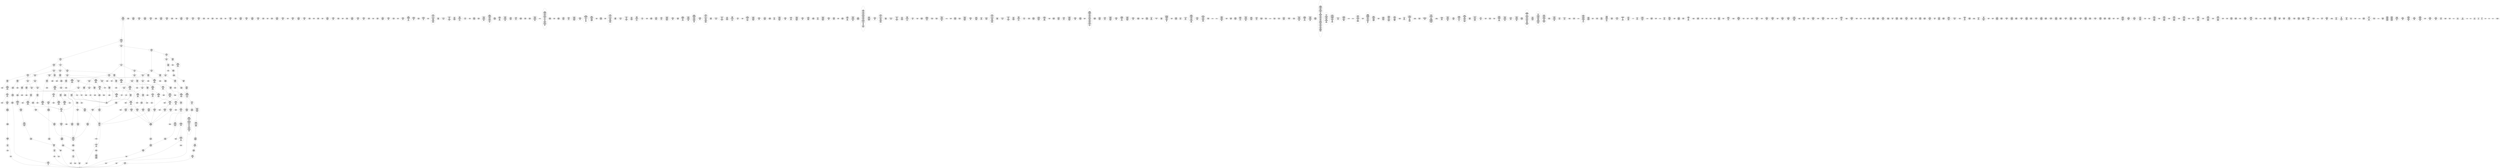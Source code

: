 /* Generated by GvGen v.1.0 (https://www.github.com/stricaud/gvgen) */

digraph G {
compound=true;
   node1 [label="[anywhere]"];
   node2 [label="# 0x0
PUSHX Data
PUSHX Data
MSTORE
PUSHX LogicData
CALLDATASIZE
LT
PUSHX Data
JUMPI
"];
   node3 [label="# 0xd
PUSHX Data
CALLDATALOAD
PUSHX BitData
SHR
PUSHX LogicData
GT
PUSHX Data
JUMPI
"];
   node4 [label="# 0x1e
PUSHX LogicData
GT
PUSHX Data
JUMPI
"];
   node5 [label="# 0x29
PUSHX LogicData
GT
PUSHX Data
JUMPI
"];
   node6 [label="# 0x34
PUSHX LogicData
EQ
PUSHX Data
JUMPI
"];
   node7 [label="# 0x3f
PUSHX LogicData
EQ
PUSHX Data
JUMPI
"];
   node8 [label="# 0x4a
PUSHX LogicData
EQ
PUSHX Data
JUMPI
"];
   node9 [label="# 0x55
PUSHX LogicData
EQ
PUSHX Data
JUMPI
"];
   node10 [label="# 0x60
PUSHX Data
JUMP
"];
   node11 [label="# 0x64
JUMPDEST
PUSHX LogicData
EQ
PUSHX Data
JUMPI
"];
   node12 [label="# 0x70
PUSHX LogicData
EQ
PUSHX Data
JUMPI
"];
   node13 [label="# 0x7b
PUSHX LogicData
EQ
PUSHX Data
JUMPI
"];
   node14 [label="# 0x86
PUSHX Data
JUMP
"];
   node15 [label="# 0x8a
JUMPDEST
PUSHX LogicData
GT
PUSHX Data
JUMPI
"];
   node16 [label="# 0x96
PUSHX LogicData
EQ
PUSHX Data
JUMPI
"];
   node17 [label="# 0xa1
PUSHX LogicData
EQ
PUSHX Data
JUMPI
"];
   node18 [label="# 0xac
PUSHX LogicData
EQ
PUSHX Data
JUMPI
"];
   node19 [label="# 0xb7
PUSHX LogicData
EQ
PUSHX Data
JUMPI
"];
   node20 [label="# 0xc2
PUSHX Data
JUMP
"];
   node21 [label="# 0xc6
JUMPDEST
PUSHX LogicData
EQ
PUSHX Data
JUMPI
"];
   node22 [label="# 0xd2
PUSHX LogicData
EQ
PUSHX Data
JUMPI
"];
   node23 [label="# 0xdd
PUSHX LogicData
EQ
PUSHX Data
JUMPI
"];
   node24 [label="# 0xe8
PUSHX Data
JUMP
"];
   node25 [label="# 0xec
JUMPDEST
PUSHX LogicData
GT
PUSHX Data
JUMPI
"];
   node26 [label="# 0xf8
PUSHX LogicData
GT
PUSHX Data
JUMPI
"];
   node27 [label="# 0x103
PUSHX LogicData
EQ
PUSHX Data
JUMPI
"];
   node28 [label="# 0x10e
PUSHX LogicData
EQ
PUSHX Data
JUMPI
"];
   node29 [label="# 0x119
PUSHX LogicData
EQ
PUSHX Data
JUMPI
"];
   node30 [label="# 0x124
PUSHX LogicData
EQ
PUSHX Data
JUMPI
"];
   node31 [label="# 0x12f
PUSHX Data
JUMP
"];
   node32 [label="# 0x133
JUMPDEST
PUSHX LogicData
EQ
PUSHX Data
JUMPI
"];
   node33 [label="# 0x13f
PUSHX LogicData
EQ
PUSHX Data
JUMPI
"];
   node34 [label="# 0x14a
PUSHX LogicData
EQ
PUSHX Data
JUMPI
"];
   node35 [label="# 0x155
PUSHX Data
JUMP
"];
   node36 [label="# 0x159
JUMPDEST
PUSHX LogicData
GT
PUSHX Data
JUMPI
"];
   node37 [label="# 0x165
PUSHX LogicData
EQ
PUSHX Data
JUMPI
"];
   node38 [label="# 0x170
PUSHX LogicData
EQ
PUSHX Data
JUMPI
"];
   node39 [label="# 0x17b
PUSHX LogicData
EQ
PUSHX Data
JUMPI
"];
   node40 [label="# 0x186
PUSHX LogicData
EQ
PUSHX Data
JUMPI
"];
   node41 [label="# 0x191
PUSHX Data
JUMP
"];
   node42 [label="# 0x195
JUMPDEST
PUSHX LogicData
EQ
PUSHX Data
JUMPI
"];
   node43 [label="# 0x1a1
PUSHX LogicData
EQ
PUSHX Data
JUMPI
"];
   node44 [label="# 0x1ac
PUSHX LogicData
EQ
PUSHX Data
JUMPI
"];
   node45 [label="# 0x1b7
JUMPDEST
PUSHX Data
REVERT
"];
   node46 [label="# 0x1bc
JUMPDEST
CALLVALUE
ISZERO
PUSHX Data
JUMPI
"];
   node47 [label="# 0x1c4
PUSHX Data
REVERT
"];
   node48 [label="# 0x1c8
JUMPDEST
PUSHX Data
PUSHX ArithData
CALLDATASIZE
SUB
ADD
PUSHX Data
PUSHX Data
JUMP
"];
   node49 [label="# 0x1de
JUMPDEST
PUSHX Data
JUMP
"];
   node50 [label="# 0x1e3
JUMPDEST
PUSHX MemData
MLOAD
PUSHX Data
PUSHX Data
JUMP
"];
   node51 [label="# 0x1f0
JUMPDEST
PUSHX MemData
MLOAD
SUB
RETURN
"];
   node52 [label="# 0x1f9
JUMPDEST
CALLVALUE
ISZERO
PUSHX Data
JUMPI
"];
   node53 [label="# 0x201
PUSHX Data
REVERT
"];
   node54 [label="# 0x205
JUMPDEST
PUSHX Data
PUSHX Data
JUMP
"];
   node55 [label="# 0x20e
JUMPDEST
PUSHX MemData
MLOAD
PUSHX Data
PUSHX Data
JUMP
"];
   node56 [label="# 0x21b
JUMPDEST
PUSHX MemData
MLOAD
SUB
RETURN
"];
   node57 [label="# 0x224
JUMPDEST
CALLVALUE
ISZERO
PUSHX Data
JUMPI
"];
   node58 [label="# 0x22c
PUSHX Data
REVERT
"];
   node59 [label="# 0x230
JUMPDEST
PUSHX Data
PUSHX ArithData
CALLDATASIZE
SUB
ADD
PUSHX Data
PUSHX Data
JUMP
"];
   node60 [label="# 0x246
JUMPDEST
PUSHX Data
JUMP
"];
   node61 [label="# 0x24b
JUMPDEST
PUSHX MemData
MLOAD
PUSHX Data
PUSHX Data
JUMP
"];
   node62 [label="# 0x258
JUMPDEST
PUSHX MemData
MLOAD
SUB
RETURN
"];
   node63 [label="# 0x261
JUMPDEST
CALLVALUE
ISZERO
PUSHX Data
JUMPI
"];
   node64 [label="# 0x269
PUSHX Data
REVERT
"];
   node65 [label="# 0x26d
JUMPDEST
PUSHX Data
PUSHX ArithData
CALLDATASIZE
SUB
ADD
PUSHX Data
PUSHX Data
JUMP
"];
   node66 [label="# 0x283
JUMPDEST
PUSHX Data
JUMP
"];
   node67 [label="# 0x288
JUMPDEST
STOP
"];
   node68 [label="# 0x28a
JUMPDEST
CALLVALUE
ISZERO
PUSHX Data
JUMPI
"];
   node69 [label="# 0x292
PUSHX Data
REVERT
"];
   node70 [label="# 0x296
JUMPDEST
PUSHX Data
PUSHX Data
JUMP
"];
   node71 [label="# 0x29f
JUMPDEST
PUSHX MemData
MLOAD
PUSHX Data
PUSHX Data
JUMP
"];
   node72 [label="# 0x2ac
JUMPDEST
PUSHX MemData
MLOAD
SUB
RETURN
"];
   node73 [label="# 0x2b5
JUMPDEST
CALLVALUE
ISZERO
PUSHX Data
JUMPI
"];
   node74 [label="# 0x2bd
PUSHX Data
REVERT
"];
   node75 [label="# 0x2c1
JUMPDEST
PUSHX Data
PUSHX Data
JUMP
"];
   node76 [label="# 0x2ca
JUMPDEST
PUSHX MemData
MLOAD
PUSHX Data
PUSHX Data
JUMP
"];
   node77 [label="# 0x2d7
JUMPDEST
PUSHX MemData
MLOAD
SUB
RETURN
"];
   node78 [label="# 0x2e0
JUMPDEST
CALLVALUE
ISZERO
PUSHX Data
JUMPI
"];
   node79 [label="# 0x2e8
PUSHX Data
REVERT
"];
   node80 [label="# 0x2ec
JUMPDEST
PUSHX Data
PUSHX Data
JUMP
"];
   node81 [label="# 0x2f5
JUMPDEST
PUSHX MemData
MLOAD
PUSHX Data
PUSHX Data
JUMP
"];
   node82 [label="# 0x302
JUMPDEST
PUSHX MemData
MLOAD
SUB
RETURN
"];
   node83 [label="# 0x30b
JUMPDEST
CALLVALUE
ISZERO
PUSHX Data
JUMPI
"];
   node84 [label="# 0x313
PUSHX Data
REVERT
"];
   node85 [label="# 0x317
JUMPDEST
PUSHX Data
PUSHX ArithData
CALLDATASIZE
SUB
ADD
PUSHX Data
PUSHX Data
JUMP
"];
   node86 [label="# 0x32d
JUMPDEST
PUSHX Data
JUMP
"];
   node87 [label="# 0x332
JUMPDEST
STOP
"];
   node88 [label="# 0x334
JUMPDEST
CALLVALUE
ISZERO
PUSHX Data
JUMPI
"];
   node89 [label="# 0x33c
PUSHX Data
REVERT
"];
   node90 [label="# 0x340
JUMPDEST
PUSHX Data
PUSHX ArithData
CALLDATASIZE
SUB
ADD
PUSHX Data
PUSHX Data
JUMP
"];
   node91 [label="# 0x356
JUMPDEST
PUSHX Data
JUMP
"];
   node92 [label="# 0x35b
JUMPDEST
STOP
"];
   node93 [label="# 0x35d
JUMPDEST
CALLVALUE
ISZERO
PUSHX Data
JUMPI
"];
   node94 [label="# 0x365
PUSHX Data
REVERT
"];
   node95 [label="# 0x369
JUMPDEST
PUSHX Data
PUSHX ArithData
CALLDATASIZE
SUB
ADD
PUSHX Data
PUSHX Data
JUMP
"];
   node96 [label="# 0x37f
JUMPDEST
PUSHX Data
JUMP
"];
   node97 [label="# 0x384
JUMPDEST
STOP
"];
   node98 [label="# 0x386
JUMPDEST
CALLVALUE
ISZERO
PUSHX Data
JUMPI
"];
   node99 [label="# 0x38e
PUSHX Data
REVERT
"];
   node100 [label="# 0x392
JUMPDEST
PUSHX Data
PUSHX Data
JUMP
"];
   node101 [label="# 0x39b
JUMPDEST
PUSHX MemData
MLOAD
PUSHX Data
PUSHX Data
JUMP
"];
   node102 [label="# 0x3a8
JUMPDEST
PUSHX MemData
MLOAD
SUB
RETURN
"];
   node103 [label="# 0x3b1
JUMPDEST
CALLVALUE
ISZERO
PUSHX Data
JUMPI
"];
   node104 [label="# 0x3b9
PUSHX Data
REVERT
"];
   node105 [label="# 0x3bd
JUMPDEST
PUSHX Data
PUSHX ArithData
CALLDATASIZE
SUB
ADD
PUSHX Data
PUSHX Data
JUMP
"];
   node106 [label="# 0x3d3
JUMPDEST
PUSHX Data
JUMP
"];
   node107 [label="# 0x3d8
JUMPDEST
PUSHX MemData
MLOAD
PUSHX Data
PUSHX Data
JUMP
"];
   node108 [label="# 0x3e5
JUMPDEST
PUSHX MemData
MLOAD
SUB
RETURN
"];
   node109 [label="# 0x3ee
JUMPDEST
CALLVALUE
ISZERO
PUSHX Data
JUMPI
"];
   node110 [label="# 0x3f6
PUSHX Data
REVERT
"];
   node111 [label="# 0x3fa
JUMPDEST
PUSHX Data
PUSHX Data
JUMP
"];
   node112 [label="# 0x403
JUMPDEST
PUSHX MemData
MLOAD
PUSHX Data
PUSHX Data
JUMP
"];
   node113 [label="# 0x410
JUMPDEST
PUSHX MemData
MLOAD
SUB
RETURN
"];
   node114 [label="# 0x419
JUMPDEST
CALLVALUE
ISZERO
PUSHX Data
JUMPI
"];
   node115 [label="# 0x421
PUSHX Data
REVERT
"];
   node116 [label="# 0x425
JUMPDEST
PUSHX Data
PUSHX ArithData
CALLDATASIZE
SUB
ADD
PUSHX Data
PUSHX Data
JUMP
"];
   node117 [label="# 0x43b
JUMPDEST
PUSHX Data
JUMP
"];
   node118 [label="# 0x440
JUMPDEST
STOP
"];
   node119 [label="# 0x442
JUMPDEST
CALLVALUE
ISZERO
PUSHX Data
JUMPI
"];
   node120 [label="# 0x44a
PUSHX Data
REVERT
"];
   node121 [label="# 0x44e
JUMPDEST
PUSHX Data
PUSHX ArithData
CALLDATASIZE
SUB
ADD
PUSHX Data
PUSHX Data
JUMP
"];
   node122 [label="# 0x464
JUMPDEST
PUSHX Data
JUMP
"];
   node123 [label="# 0x469
JUMPDEST
PUSHX MemData
MLOAD
PUSHX Data
PUSHX Data
JUMP
"];
   node124 [label="# 0x476
JUMPDEST
PUSHX MemData
MLOAD
SUB
RETURN
"];
   node125 [label="# 0x47f
JUMPDEST
CALLVALUE
ISZERO
PUSHX Data
JUMPI
"];
   node126 [label="# 0x487
PUSHX Data
REVERT
"];
   node127 [label="# 0x48b
JUMPDEST
PUSHX Data
PUSHX Data
JUMP
"];
   node128 [label="# 0x494
JUMPDEST
STOP
"];
   node129 [label="# 0x496
JUMPDEST
CALLVALUE
ISZERO
PUSHX Data
JUMPI
"];
   node130 [label="# 0x49e
PUSHX Data
REVERT
"];
   node131 [label="# 0x4a2
JUMPDEST
PUSHX Data
PUSHX Data
JUMP
"];
   node132 [label="# 0x4ab
JUMPDEST
PUSHX MemData
MLOAD
PUSHX Data
PUSHX Data
JUMP
"];
   node133 [label="# 0x4b8
JUMPDEST
PUSHX MemData
MLOAD
SUB
RETURN
"];
   node134 [label="# 0x4c1
JUMPDEST
CALLVALUE
ISZERO
PUSHX Data
JUMPI
"];
   node135 [label="# 0x4c9
PUSHX Data
REVERT
"];
   node136 [label="# 0x4cd
JUMPDEST
PUSHX Data
PUSHX Data
JUMP
"];
   node137 [label="# 0x4d6
JUMPDEST
PUSHX MemData
MLOAD
PUSHX Data
PUSHX Data
JUMP
"];
   node138 [label="# 0x4e3
JUMPDEST
PUSHX MemData
MLOAD
SUB
RETURN
"];
   node139 [label="# 0x4ec
JUMPDEST
PUSHX Data
PUSHX ArithData
CALLDATASIZE
SUB
ADD
PUSHX Data
PUSHX Data
JUMP
"];
   node140 [label="# 0x501
JUMPDEST
PUSHX Data
JUMP
"];
   node141 [label="# 0x506
JUMPDEST
STOP
"];
   node142 [label="# 0x508
JUMPDEST
CALLVALUE
ISZERO
PUSHX Data
JUMPI
"];
   node143 [label="# 0x510
PUSHX Data
REVERT
"];
   node144 [label="# 0x514
JUMPDEST
PUSHX Data
PUSHX ArithData
CALLDATASIZE
SUB
ADD
PUSHX Data
PUSHX Data
JUMP
"];
   node145 [label="# 0x52a
JUMPDEST
PUSHX Data
JUMP
"];
   node146 [label="# 0x52f
JUMPDEST
STOP
"];
   node147 [label="# 0x531
JUMPDEST
CALLVALUE
ISZERO
PUSHX Data
JUMPI
"];
   node148 [label="# 0x539
PUSHX Data
REVERT
"];
   node149 [label="# 0x53d
JUMPDEST
PUSHX Data
PUSHX Data
JUMP
"];
   node150 [label="# 0x546
JUMPDEST
PUSHX MemData
MLOAD
PUSHX Data
PUSHX Data
JUMP
"];
   node151 [label="# 0x553
JUMPDEST
PUSHX MemData
MLOAD
SUB
RETURN
"];
   node152 [label="# 0x55c
JUMPDEST
CALLVALUE
ISZERO
PUSHX Data
JUMPI
"];
   node153 [label="# 0x564
PUSHX Data
REVERT
"];
   node154 [label="# 0x568
JUMPDEST
PUSHX Data
PUSHX ArithData
CALLDATASIZE
SUB
ADD
PUSHX Data
PUSHX Data
JUMP
"];
   node155 [label="# 0x57e
JUMPDEST
PUSHX Data
JUMP
"];
   node156 [label="# 0x583
JUMPDEST
STOP
"];
   node157 [label="# 0x585
JUMPDEST
CALLVALUE
ISZERO
PUSHX Data
JUMPI
"];
   node158 [label="# 0x58d
PUSHX Data
REVERT
"];
   node159 [label="# 0x591
JUMPDEST
PUSHX Data
PUSHX ArithData
CALLDATASIZE
SUB
ADD
PUSHX Data
PUSHX Data
JUMP
"];
   node160 [label="# 0x5a7
JUMPDEST
PUSHX Data
JUMP
"];
   node161 [label="# 0x5ac
JUMPDEST
PUSHX MemData
MLOAD
PUSHX Data
PUSHX Data
JUMP
"];
   node162 [label="# 0x5b9
JUMPDEST
PUSHX MemData
MLOAD
SUB
RETURN
"];
   node163 [label="# 0x5c2
JUMPDEST
CALLVALUE
ISZERO
PUSHX Data
JUMPI
"];
   node164 [label="# 0x5ca
PUSHX Data
REVERT
"];
   node165 [label="# 0x5ce
JUMPDEST
PUSHX Data
PUSHX Data
JUMP
"];
   node166 [label="# 0x5d7
JUMPDEST
PUSHX MemData
MLOAD
PUSHX Data
PUSHX Data
JUMP
"];
   node167 [label="# 0x5e4
JUMPDEST
PUSHX MemData
MLOAD
SUB
RETURN
"];
   node168 [label="# 0x5ed
JUMPDEST
CALLVALUE
ISZERO
PUSHX Data
JUMPI
"];
   node169 [label="# 0x5f5
PUSHX Data
REVERT
"];
   node170 [label="# 0x5f9
JUMPDEST
PUSHX Data
PUSHX ArithData
CALLDATASIZE
SUB
ADD
PUSHX Data
PUSHX Data
JUMP
"];
   node171 [label="# 0x60f
JUMPDEST
PUSHX Data
JUMP
"];
   node172 [label="# 0x614
JUMPDEST
STOP
"];
   node173 [label="# 0x616
JUMPDEST
CALLVALUE
ISZERO
PUSHX Data
JUMPI
"];
   node174 [label="# 0x61e
PUSHX Data
REVERT
"];
   node175 [label="# 0x622
JUMPDEST
PUSHX Data
PUSHX ArithData
CALLDATASIZE
SUB
ADD
PUSHX Data
PUSHX Data
JUMP
"];
   node176 [label="# 0x638
JUMPDEST
PUSHX Data
JUMP
"];
   node177 [label="# 0x63d
JUMPDEST
PUSHX MemData
MLOAD
PUSHX Data
PUSHX Data
JUMP
"];
   node178 [label="# 0x64a
JUMPDEST
PUSHX MemData
MLOAD
SUB
RETURN
"];
   node179 [label="# 0x653
JUMPDEST
CALLVALUE
ISZERO
PUSHX Data
JUMPI
"];
   node180 [label="# 0x65b
PUSHX Data
REVERT
"];
   node181 [label="# 0x65f
JUMPDEST
PUSHX Data
PUSHX ArithData
CALLDATASIZE
SUB
ADD
PUSHX Data
PUSHX Data
JUMP
"];
   node182 [label="# 0x675
JUMPDEST
PUSHX Data
JUMP
"];
   node183 [label="# 0x67a
JUMPDEST
STOP
"];
   node184 [label="# 0x67c
JUMPDEST
CALLVALUE
ISZERO
PUSHX Data
JUMPI
"];
   node185 [label="# 0x684
PUSHX Data
REVERT
"];
   node186 [label="# 0x688
JUMPDEST
PUSHX Data
PUSHX Data
JUMP
"];
   node187 [label="# 0x691
JUMPDEST
PUSHX MemData
MLOAD
PUSHX Data
PUSHX Data
JUMP
"];
   node188 [label="# 0x69e
JUMPDEST
PUSHX MemData
MLOAD
SUB
RETURN
"];
   node189 [label="# 0x6a7
JUMPDEST
PUSHX Data
PUSHX BitData
PUSHX BitData
SHL
PUSHX BitData
NOT
AND
EQ
PUSHX Data
JUMPI
"];
   node190 [label="# 0x6d8
PUSHX BitData
PUSHX BitData
SHL
PUSHX BitData
NOT
AND
EQ
"];
   node191 [label="# 0x702
JUMPDEST
PUSHX Data
JUMPI
"];
   node192 [label="# 0x708
PUSHX BitData
PUSHX BitData
SHL
PUSHX BitData
NOT
AND
EQ
"];
   node193 [label="# 0x732
JUMPDEST
JUMP
"];
   node194 [label="# 0x739
JUMPDEST
PUSHX Data
PUSHX StorData
SLOAD
PUSHX Data
PUSHX Data
JUMP
"];
   node195 [label="# 0x748
JUMPDEST
PUSHX ArithData
ADD
PUSHX ArithData
DIV
MUL
PUSHX ArithData
ADD
PUSHX MemData
MLOAD
ADD
PUSHX Data
MSTORE
MSTORE
PUSHX ArithData
ADD
SLOAD
PUSHX Data
PUSHX Data
JUMP
"];
   node196 [label="# 0x774
JUMPDEST
ISZERO
PUSHX Data
JUMPI
"];
   node197 [label="# 0x77b
PUSHX LogicData
LT
PUSHX Data
JUMPI
"];
   node198 [label="# 0x783
PUSHX ArithData
SLOAD
DIV
MUL
MSTORE
PUSHX ArithData
ADD
PUSHX Data
JUMP
"];
   node199 [label="# 0x796
JUMPDEST
ADD
PUSHX Data
MSTORE
PUSHX Data
PUSHX Data
SHA3
"];
   node200 [label="# 0x7a4
JUMPDEST
SLOAD
MSTORE
PUSHX ArithData
ADD
PUSHX ArithData
ADD
GT
PUSHX Data
JUMPI
"];
   node201 [label="# 0x7b8
SUB
PUSHX BitData
AND
ADD
"];
   node202 [label="# 0x7c1
JUMPDEST
JUMP
"];
   node203 [label="# 0x7cb
JUMPDEST
PUSHX Data
PUSHX Data
PUSHX Data
JUMP
"];
   node204 [label="# 0x7d6
JUMPDEST
PUSHX Data
JUMPI
"];
   node205 [label="# 0x7db
PUSHX MemData
MLOAD
PUSHX Data
MSTORE
PUSHX ArithData
ADD
PUSHX MemData
MLOAD
SUB
REVERT
"];
   node206 [label="# 0x80c
JUMPDEST
PUSHX Data
PUSHX ArithData
MSTORE
PUSHX ArithData
ADD
MSTORE
PUSHX ArithData
ADD
PUSHX Data
SHA3
PUSHX ArithData
SLOAD
PUSHX ArithData
EXP
DIV
PUSHX BitData
AND
JUMP
"];
   node207 [label="# 0x847
JUMPDEST
PUSHX Data
PUSHX Data
PUSHX Data
JUMP
"];
   node208 [label="# 0x852
JUMPDEST
PUSHX BitData
AND
PUSHX BitData
AND
EQ
ISZERO
PUSHX Data
JUMPI
"];
   node209 [label="# 0x889
PUSHX MemData
MLOAD
PUSHX Data
MSTORE
PUSHX ArithData
ADD
PUSHX MemData
MLOAD
SUB
REVERT
"];
   node210 [label="# 0x8ba
JUMPDEST
PUSHX BitData
AND
PUSHX Data
PUSHX Data
JUMP
"];
   node211 [label="# 0x8d9
JUMPDEST
PUSHX BitData
AND
EQ
PUSHX Data
JUMPI
"];
   node212 [label="# 0x8f5
PUSHX Data
PUSHX Data
PUSHX Data
JUMP
"];
   node213 [label="# 0x900
JUMPDEST
PUSHX Data
JUMP
"];
   node214 [label="# 0x905
JUMPDEST
PUSHX Data
JUMPI
"];
   node215 [label="# 0x90a
PUSHX MemData
MLOAD
PUSHX Data
MSTORE
PUSHX ArithData
ADD
PUSHX MemData
MLOAD
SUB
REVERT
"];
   node216 [label="# 0x93b
JUMPDEST
"];
   node217 [label="# 0x93c
JUMPDEST
PUSHX Data
PUSHX ArithData
MSTORE
PUSHX ArithData
ADD
MSTORE
PUSHX ArithData
ADD
PUSHX Data
SHA3
PUSHX ArithData
PUSHX ArithData
EXP
SLOAD
PUSHX ArithData
MUL
NOT
AND
PUSHX BitData
AND
MUL
OR
SSTORE
PUSHX BitData
AND
PUSHX BitData
AND
PUSHX Data
PUSHX MemData
MLOAD
PUSHX MemData
MLOAD
SUB
LOGX
JUMP
"];
   node218 [label="# 0x9ee
JUMPDEST
PUSHX Data
PUSHX Data
PUSHX Data
JUMP
"];
   node219 [label="# 0x9f8
JUMPDEST
PUSHX StorData
SLOAD
PUSHX StorData
SLOAD
SUB
SUB
JUMP
"];
   node220 [label="# 0xa05
JUMPDEST
PUSHX StorData
PUSHX ArithData
SLOAD
PUSHX ArithData
EXP
DIV
PUSHX BitData
AND
JUMP
"];
   node221 [label="# 0xa18
JUMPDEST
PUSHX StorData
SLOAD
JUMP
"];
   node222 [label="# 0xa1e
JUMPDEST
PUSHX Data
PUSHX Data
JUMP
"];
   node223 [label="# 0xa29
JUMPDEST
JUMP
"];
   node224 [label="# 0xa2e
JUMPDEST
PUSHX Data
PUSHX Data
JUMP
"];
   node225 [label="# 0xa36
JUMPDEST
PUSHX BitData
AND
PUSHX Data
PUSHX Data
JUMP
"];
   node226 [label="# 0xa54
JUMPDEST
PUSHX BitData
AND
EQ
PUSHX Data
JUMPI
"];
   node227 [label="# 0xa70
PUSHX MemData
MLOAD
PUSHX Data
MSTORE
PUSHX ArithData
ADD
PUSHX Data
PUSHX Data
JUMP
"];
   node228 [label="# 0xaa1
JUMPDEST
PUSHX MemData
MLOAD
SUB
REVERT
"];
   node229 [label="# 0xaaa
JUMPDEST
PUSHX StorData
PUSHX ArithData
PUSHX ArithData
EXP
SLOAD
PUSHX ArithData
MUL
NOT
AND
ISZERO
ISZERO
MUL
OR
SSTORE
JUMP
"];
   node230 [label="# 0xac7
JUMPDEST
PUSHX Data
PUSHX MemData
MLOAD
PUSHX ArithData
ADD
PUSHX Data
MSTORE
PUSHX Data
MSTORE
PUSHX Data
JUMP
"];
   node231 [label="# 0xae2
JUMPDEST
JUMP
"];
   node232 [label="# 0xae7
JUMPDEST
PUSHX StorData
SLOAD
JUMP
"];
   node233 [label="# 0xaed
JUMPDEST
PUSHX Data
PUSHX Data
PUSHX Data
JUMP
"];
   node234 [label="# 0xaf8
JUMPDEST
JUMP
"];
   node235 [label="# 0xaff
JUMPDEST
PUSHX StorData
SLOAD
PUSHX Data
PUSHX Data
JUMP
"];
   node236 [label="# 0xb0c
JUMPDEST
PUSHX ArithData
ADD
PUSHX ArithData
DIV
MUL
PUSHX ArithData
ADD
PUSHX MemData
MLOAD
ADD
PUSHX Data
MSTORE
MSTORE
PUSHX ArithData
ADD
SLOAD
PUSHX Data
PUSHX Data
JUMP
"];
   node237 [label="# 0xb38
JUMPDEST
ISZERO
PUSHX Data
JUMPI
"];
   node238 [label="# 0xb3f
PUSHX LogicData
LT
PUSHX Data
JUMPI
"];
   node239 [label="# 0xb47
PUSHX ArithData
SLOAD
DIV
MUL
MSTORE
PUSHX ArithData
ADD
PUSHX Data
JUMP
"];
   node240 [label="# 0xb5a
JUMPDEST
ADD
PUSHX Data
MSTORE
PUSHX Data
PUSHX Data
SHA3
"];
   node241 [label="# 0xb68
JUMPDEST
SLOAD
MSTORE
PUSHX ArithData
ADD
PUSHX ArithData
ADD
GT
PUSHX Data
JUMPI
"];
   node242 [label="# 0xb7c
SUB
PUSHX BitData
AND
ADD
"];
   node243 [label="# 0xb85
JUMPDEST
JUMP
"];
   node244 [label="# 0xb8d
JUMPDEST
PUSHX Data
PUSHX Data
JUMP
"];
   node245 [label="# 0xb95
JUMPDEST
PUSHX BitData
AND
PUSHX Data
PUSHX Data
JUMP
"];
   node246 [label="# 0xbb3
JUMPDEST
PUSHX BitData
AND
EQ
PUSHX Data
JUMPI
"];
   node247 [label="# 0xbcf
PUSHX MemData
MLOAD
PUSHX Data
MSTORE
PUSHX ArithData
ADD
PUSHX Data
PUSHX Data
JUMP
"];
   node248 [label="# 0xc00
JUMPDEST
PUSHX MemData
MLOAD
SUB
REVERT
"];
   node249 [label="# 0xc09
JUMPDEST
PUSHX Data
SSTORE
JUMP
"];
   node250 [label="# 0xc13
JUMPDEST
PUSHX BitData
PUSHX BitData
AND
PUSHX BitData
AND
EQ
ISZERO
PUSHX Data
JUMPI
"];
   node251 [label="# 0xc4a
PUSHX MemData
MLOAD
PUSHX Data
MSTORE
PUSHX ArithData
ADD
PUSHX MemData
MLOAD
SUB
REVERT
"];
   node252 [label="# 0xc7b
JUMPDEST
PUSHX BitData
PUSHX Data
PUSHX ArithData
PUSHX BitData
AND
PUSHX BitData
AND
MSTORE
PUSHX ArithData
ADD
MSTORE
PUSHX ArithData
ADD
PUSHX Data
SHA3
SLOAD
AND
JUMP
"];
   node253 [label="# 0xccc
JUMPDEST
PUSHX Data
PUSHX Data
JUMP
"];
   node254 [label="# 0xcd4
JUMPDEST
PUSHX BitData
AND
PUSHX Data
PUSHX Data
JUMP
"];
   node255 [label="# 0xcf2
JUMPDEST
PUSHX BitData
AND
EQ
PUSHX Data
JUMPI
"];
   node256 [label="# 0xd0e
PUSHX MemData
MLOAD
PUSHX Data
MSTORE
PUSHX ArithData
ADD
PUSHX Data
PUSHX Data
JUMP
"];
   node257 [label="# 0xd3f
JUMPDEST
PUSHX MemData
MLOAD
SUB
REVERT
"];
   node258 [label="# 0xd48
JUMPDEST
PUSHX Data
PUSHX Data
PUSHX Data
JUMP
"];
   node259 [label="# 0xd52
JUMPDEST
JUMP
"];
   node260 [label="# 0xd54
JUMPDEST
PUSHX Data
PUSHX StorData
PUSHX ArithData
SLOAD
PUSHX ArithData
EXP
DIV
PUSHX BitData
AND
JUMP
"];
   node261 [label="# 0xd7e
JUMPDEST
PUSHX Data
PUSHX StorData
SLOAD
PUSHX Data
PUSHX Data
JUMP
"];
   node262 [label="# 0xd8d
JUMPDEST
PUSHX ArithData
ADD
PUSHX ArithData
DIV
MUL
PUSHX ArithData
ADD
PUSHX MemData
MLOAD
ADD
PUSHX Data
MSTORE
MSTORE
PUSHX ArithData
ADD
SLOAD
PUSHX Data
PUSHX Data
JUMP
"];
   node263 [label="# 0xdb9
JUMPDEST
ISZERO
PUSHX Data
JUMPI
"];
   node264 [label="# 0xdc0
PUSHX LogicData
LT
PUSHX Data
JUMPI
"];
   node265 [label="# 0xdc8
PUSHX ArithData
SLOAD
DIV
MUL
MSTORE
PUSHX ArithData
ADD
PUSHX Data
JUMP
"];
   node266 [label="# 0xddb
JUMPDEST
ADD
PUSHX Data
MSTORE
PUSHX Data
PUSHX Data
SHA3
"];
   node267 [label="# 0xde9
JUMPDEST
SLOAD
MSTORE
PUSHX ArithData
ADD
PUSHX ArithData
ADD
GT
PUSHX Data
JUMPI
"];
   node268 [label="# 0xdfd
SUB
PUSHX BitData
AND
ADD
"];
   node269 [label="# 0xe06
JUMPDEST
JUMP
"];
   node270 [label="# 0xe10
JUMPDEST
PUSHX StorData
PUSHX ArithData
SLOAD
PUSHX ArithData
EXP
DIV
PUSHX BitData
AND
PUSHX Data
JUMPI
"];
   node271 [label="# 0xe25
PUSHX MemData
MLOAD
PUSHX Data
MSTORE
PUSHX ArithData
ADD
PUSHX Data
PUSHX Data
JUMP
"];
   node272 [label="# 0xe56
JUMPDEST
PUSHX MemData
MLOAD
SUB
REVERT
"];
   node273 [label="# 0xe5f
JUMPDEST
PUSHX StorData
SLOAD
PUSHX Data
PUSHX Data
JUMP
"];
   node274 [label="# 0xe6b
JUMPDEST
PUSHX Data
PUSHX Data
JUMP
"];
   node275 [label="# 0xe75
JUMPDEST
GT
ISZERO
PUSHX Data
JUMPI
"];
   node276 [label="# 0xe7c
PUSHX MemData
MLOAD
PUSHX Data
MSTORE
PUSHX ArithData
ADD
PUSHX Data
PUSHX Data
JUMP
"];
   node277 [label="# 0xead
JUMPDEST
PUSHX MemData
MLOAD
SUB
REVERT
"];
   node278 [label="# 0xeb6
JUMPDEST
PUSHX StorData
SLOAD
GT
ISZERO
PUSHX Data
JUMPI
"];
   node279 [label="# 0xec1
PUSHX MemData
MLOAD
PUSHX Data
MSTORE
PUSHX ArithData
ADD
PUSHX Data
PUSHX Data
JUMP
"];
   node280 [label="# 0xef2
JUMPDEST
PUSHX MemData
MLOAD
SUB
REVERT
"];
   node281 [label="# 0xefb
JUMPDEST
PUSHX StorData
SLOAD
PUSHX Data
CALLER
PUSHX Data
JUMP
"];
   node282 [label="# 0xf08
JUMPDEST
PUSHX Data
PUSHX Data
JUMP
"];
   node283 [label="# 0xf12
JUMPDEST
GT
ISZERO
PUSHX Data
JUMPI
"];
   node284 [label="# 0xf19
PUSHX MemData
MLOAD
PUSHX Data
MSTORE
PUSHX ArithData
ADD
PUSHX Data
PUSHX Data
JUMP
"];
   node285 [label="# 0xf4a
JUMPDEST
PUSHX MemData
MLOAD
SUB
REVERT
"];
   node286 [label="# 0xf53
JUMPDEST
PUSHX Data
CALLER
PUSHX Data
JUMP
"];
   node287 [label="# 0xf5d
JUMPDEST
JUMP
"];
   node288 [label="# 0xf60
JUMPDEST
PUSHX Data
PUSHX Data
JUMP
"];
   node289 [label="# 0xf68
JUMPDEST
PUSHX BitData
AND
PUSHX BitData
AND
EQ
ISZERO
PUSHX Data
JUMPI
"];
   node290 [label="# 0xf9c
PUSHX MemData
MLOAD
PUSHX Data
MSTORE
PUSHX ArithData
ADD
PUSHX MemData
MLOAD
SUB
REVERT
"];
   node291 [label="# 0xfcd
JUMPDEST
PUSHX Data
PUSHX Data
PUSHX Data
PUSHX Data
JUMP
"];
   node292 [label="# 0xfda
JUMPDEST
PUSHX BitData
AND
PUSHX BitData
AND
MSTORE
PUSHX ArithData
ADD
MSTORE
PUSHX ArithData
ADD
PUSHX Data
SHA3
PUSHX ArithData
PUSHX BitData
AND
PUSHX BitData
AND
MSTORE
PUSHX ArithData
ADD
MSTORE
PUSHX ArithData
ADD
PUSHX Data
SHA3
PUSHX ArithData
PUSHX ArithData
EXP
SLOAD
PUSHX ArithData
MUL
NOT
AND
ISZERO
ISZERO
MUL
OR
SSTORE
PUSHX BitData
AND
PUSHX Data
PUSHX Data
JUMP
"];
   node293 [label="# 0x1087
JUMPDEST
PUSHX BitData
AND
PUSHX Data
PUSHX MemData
MLOAD
PUSHX Data
PUSHX Data
JUMP
"];
   node294 [label="# 0x10cc
JUMPDEST
PUSHX MemData
MLOAD
SUB
LOGX
JUMP
"];
   node295 [label="# 0x10d8
JUMPDEST
PUSHX StorData
SLOAD
PUSHX Data
PUSHX Data
JUMP
"];
   node296 [label="# 0x10e5
JUMPDEST
PUSHX ArithData
ADD
PUSHX ArithData
DIV
MUL
PUSHX ArithData
ADD
PUSHX MemData
MLOAD
ADD
PUSHX Data
MSTORE
MSTORE
PUSHX ArithData
ADD
SLOAD
PUSHX Data
PUSHX Data
JUMP
"];
   node297 [label="# 0x1111
JUMPDEST
ISZERO
PUSHX Data
JUMPI
"];
   node298 [label="# 0x1118
PUSHX LogicData
LT
PUSHX Data
JUMPI
"];
   node299 [label="# 0x1120
PUSHX ArithData
SLOAD
DIV
MUL
MSTORE
PUSHX ArithData
ADD
PUSHX Data
JUMP
"];
   node300 [label="# 0x1133
JUMPDEST
ADD
PUSHX Data
MSTORE
PUSHX Data
PUSHX Data
SHA3
"];
   node301 [label="# 0x1141
JUMPDEST
SLOAD
MSTORE
PUSHX ArithData
ADD
PUSHX ArithData
ADD
GT
PUSHX Data
JUMPI
"];
   node302 [label="# 0x1155
SUB
PUSHX BitData
AND
ADD
"];
   node303 [label="# 0x115e
JUMPDEST
JUMP
"];
   node304 [label="# 0x1166
JUMPDEST
PUSHX Data
PUSHX Data
JUMP
"];
   node305 [label="# 0x1171
JUMPDEST
PUSHX LogicData
PUSHX BitData
AND
EXTCODESIZE
EQ
PUSHX Data
JUMPI
"];
   node306 [label="# 0x1191
PUSHX Data
PUSHX Data
JUMP
"];
   node307 [label="# 0x119c
JUMPDEST
PUSHX Data
JUMPI
"];
   node308 [label="# 0x11a1
PUSHX MemData
MLOAD
PUSHX Data
MSTORE
PUSHX ArithData
ADD
PUSHX MemData
MLOAD
SUB
REVERT
"];
   node309 [label="# 0x11d2
JUMPDEST
"];
   node310 [label="# 0x11d3
JUMPDEST
JUMP
"];
   node311 [label="# 0x11d9
JUMPDEST
PUSHX Data
PUSHX Data
PUSHX Data
JUMP
"];
   node312 [label="# 0x11e4
JUMPDEST
PUSHX Data
JUMPI
"];
   node313 [label="# 0x11e9
PUSHX MemData
MLOAD
PUSHX Data
MSTORE
PUSHX ArithData
ADD
PUSHX Data
PUSHX Data
JUMP
"];
   node314 [label="# 0x121a
JUMPDEST
PUSHX MemData
MLOAD
SUB
REVERT
"];
   node315 [label="# 0x1223
JUMPDEST
PUSHX Data
PUSHX StorData
SLOAD
PUSHX Data
PUSHX Data
JUMP
"];
   node316 [label="# 0x1232
JUMPDEST
EQ
ISZERO
PUSHX Data
JUMPI
"];
   node317 [label="# 0x123b
PUSHX StorData
SLOAD
PUSHX Data
PUSHX Data
JUMP
"];
   node318 [label="# 0x1247
JUMPDEST
PUSHX ArithData
ADD
PUSHX ArithData
DIV
MUL
PUSHX ArithData
ADD
PUSHX MemData
MLOAD
ADD
PUSHX Data
MSTORE
MSTORE
PUSHX ArithData
ADD
SLOAD
PUSHX Data
PUSHX Data
JUMP
"];
   node319 [label="# 0x1273
JUMPDEST
ISZERO
PUSHX Data
JUMPI
"];
   node320 [label="# 0x127a
PUSHX LogicData
LT
PUSHX Data
JUMPI
"];
   node321 [label="# 0x1282
PUSHX ArithData
SLOAD
DIV
MUL
MSTORE
PUSHX ArithData
ADD
PUSHX Data
JUMP
"];
   node322 [label="# 0x1295
JUMPDEST
ADD
PUSHX Data
MSTORE
PUSHX Data
PUSHX Data
SHA3
"];
   node323 [label="# 0x12a3
JUMPDEST
SLOAD
MSTORE
PUSHX ArithData
ADD
PUSHX ArithData
ADD
GT
PUSHX Data
JUMPI
"];
   node324 [label="# 0x12b7
SUB
PUSHX BitData
AND
ADD
"];
   node325 [label="# 0x12c0
JUMPDEST
PUSHX Data
JUMP
"];
   node326 [label="# 0x12ca
JUMPDEST
PUSHX Data
PUSHX Data
PUSHX Data
JUMP
"];
   node327 [label="# 0x12d5
JUMPDEST
PUSHX MemData
MLOAD
PUSHX ArithData
ADD
PUSHX Data
PUSHX Data
JUMP
"];
   node328 [label="# 0x12e6
JUMPDEST
PUSHX MemData
MLOAD
PUSHX ArithData
SUB
SUB
MSTORE
PUSHX Data
MSTORE
"];
   node329 [label="# 0x12f6
JUMPDEST
JUMP
"];
   node330 [label="# 0x12fd
JUMPDEST
PUSHX StorData
SLOAD
JUMP
"];
   node331 [label="# 0x1303
JUMPDEST
PUSHX Data
PUSHX Data
JUMP
"];
   node332 [label="# 0x130b
JUMPDEST
PUSHX BitData
AND
PUSHX Data
PUSHX Data
JUMP
"];
   node333 [label="# 0x1329
JUMPDEST
PUSHX BitData
AND
EQ
PUSHX Data
JUMPI
"];
   node334 [label="# 0x1345
PUSHX MemData
MLOAD
PUSHX Data
MSTORE
PUSHX ArithData
ADD
PUSHX Data
PUSHX Data
JUMP
"];
   node335 [label="# 0x1376
JUMPDEST
PUSHX MemData
MLOAD
SUB
REVERT
"];
   node336 [label="# 0x137f
JUMPDEST
PUSHX Data
PUSHX Data
PUSHX Data
JUMP
"];
   node337 [label="# 0x1390
JUMPDEST
JUMP
"];
   node338 [label="# 0x1395
JUMPDEST
PUSHX Data
PUSHX Data
PUSHX ArithData
PUSHX BitData
AND
PUSHX BitData
AND
MSTORE
PUSHX ArithData
ADD
MSTORE
PUSHX ArithData
ADD
PUSHX Data
SHA3
PUSHX ArithData
PUSHX BitData
AND
PUSHX BitData
AND
MSTORE
PUSHX ArithData
ADD
MSTORE
PUSHX ArithData
ADD
PUSHX Data
SHA3
PUSHX ArithData
SLOAD
PUSHX ArithData
EXP
DIV
PUSHX BitData
AND
JUMP
"];
   node339 [label="# 0x1429
JUMPDEST
PUSHX Data
PUSHX Data
JUMP
"];
   node340 [label="# 0x1431
JUMPDEST
PUSHX BitData
AND
PUSHX Data
PUSHX Data
JUMP
"];
   node341 [label="# 0x144f
JUMPDEST
PUSHX BitData
AND
EQ
PUSHX Data
JUMPI
"];
   node342 [label="# 0x146b
PUSHX MemData
MLOAD
PUSHX Data
MSTORE
PUSHX ArithData
ADD
PUSHX Data
PUSHX Data
JUMP
"];
   node343 [label="# 0x149c
JUMPDEST
PUSHX MemData
MLOAD
SUB
REVERT
"];
   node344 [label="# 0x14a5
JUMPDEST
PUSHX BitData
PUSHX BitData
AND
PUSHX BitData
AND
EQ
ISZERO
PUSHX Data
JUMPI
"];
   node345 [label="# 0x14db
PUSHX MemData
MLOAD
PUSHX Data
MSTORE
PUSHX ArithData
ADD
PUSHX Data
PUSHX Data
JUMP
"];
   node346 [label="# 0x150c
JUMPDEST
PUSHX MemData
MLOAD
SUB
REVERT
"];
   node347 [label="# 0x1515
JUMPDEST
PUSHX Data
PUSHX Data
JUMP
"];
   node348 [label="# 0x151e
JUMPDEST
JUMP
"];
   node349 [label="# 0x1521
JUMPDEST
PUSHX StorData
SLOAD
JUMP
"];
   node350 [label="# 0x1527
JUMPDEST
PUSHX Data
PUSHX Data
PUSHX Data
JUMP
"];
   node351 [label="# 0x1532
JUMPDEST
GT
ISZERO
ISZERO
PUSHX Data
JUMPI
"];
   node352 [label="# 0x153b
PUSHX StorData
SLOAD
LT
"];
   node353 [label="# 0x1541
JUMPDEST
ISZERO
PUSHX Data
JUMPI
"];
   node354 [label="# 0x1548
PUSHX LogicData
PUSHX BitData
PUSHX Data
PUSHX ArithData
MSTORE
PUSHX ArithData
ADD
MSTORE
PUSHX ArithData
ADD
PUSHX Data
SHA3
SLOAD
AND
EQ
"];
   node355 [label="# 0x157f
JUMPDEST
JUMP
"];
   node356 [label="# 0x1586
JUMPDEST
PUSHX Data
PUSHX Data
PUSHX Data
JUMP
"];
   node357 [label="# 0x1595
JUMPDEST
GT
PUSHX Data
JUMPI
"];
   node358 [label="# 0x159b
PUSHX StorData
SLOAD
LT
ISZERO
PUSHX Data
JUMPI
"];
   node359 [label="# 0x15a5
PUSHX Data
PUSHX Data
PUSHX ArithData
MSTORE
PUSHX ArithData
ADD
MSTORE
PUSHX ArithData
ADD
PUSHX Data
SHA3
SLOAD
PUSHX LogicData
PUSHX BitData
AND
EQ
ISZERO
PUSHX Data
JUMPI
"];
   node360 [label="# 0x15e5
JUMPDEST
PUSHX LogicData
EQ
ISZERO
PUSHX Data
JUMPI
"];
   node361 [label="# 0x15ef
PUSHX Data
PUSHX ArithData
PUSHX ArithData
SUB
MSTORE
PUSHX ArithData
ADD
MSTORE
PUSHX ArithData
ADD
PUSHX Data
SHA3
SLOAD
PUSHX Data
JUMP
"];
   node362 [label="# 0x1610
JUMPDEST
PUSHX Data
JUMP
"];
   node363 [label="# 0x161a
JUMPDEST
"];
   node364 [label="# 0x161c
JUMPDEST
"];
   node365 [label="# 0x161d
JUMPDEST
PUSHX MemData
MLOAD
PUSHX Data
MSTORE
PUSHX ArithData
ADD
PUSHX MemData
MLOAD
SUB
REVERT
"];
   node366 [label="# 0x164f
JUMPDEST
JUMP
"];
   node367 [label="# 0x1654
JUMPDEST
PUSHX Data
CALLER
JUMP
"];
   node368 [label="# 0x165c
JUMPDEST
PUSHX Data
PUSHX Data
JUMP
"];
   node369 [label="# 0x1665
JUMPDEST
PUSHX Data
PUSHX Data
PUSHX Data
JUMP
"];
   node370 [label="# 0x1670
JUMPDEST
PUSHX BitData
AND
PUSHX BitData
AND
EQ
PUSHX Data
JUMPI
"];
   node371 [label="# 0x16a6
PUSHX MemData
MLOAD
PUSHX Data
MSTORE
PUSHX ArithData
ADD
PUSHX MemData
MLOAD
SUB
REVERT
"];
   node372 [label="# 0x16d7
JUMPDEST
PUSHX Data
PUSHX BitData
AND
PUSHX Data
PUSHX Data
JUMP
"];
   node373 [label="# 0x16f8
JUMPDEST
PUSHX BitData
AND
EQ
PUSHX Data
JUMPI
"];
   node374 [label="# 0x1715
PUSHX Data
PUSHX Data
PUSHX Data
JUMP
"];
   node375 [label="# 0x1721
JUMPDEST
PUSHX Data
JUMP
"];
   node376 [label="# 0x1726
JUMPDEST
"];
   node377 [label="# 0x1727
JUMPDEST
PUSHX Data
JUMPI
"];
   node378 [label="# 0x172d
PUSHX Data
PUSHX Data
JUMP
"];
   node379 [label="# 0x1735
JUMPDEST
PUSHX BitData
AND
PUSHX Data
PUSHX Data
JUMP
"];
   node380 [label="# 0x1754
JUMPDEST
PUSHX BitData
AND
EQ
"];
   node381 [label="# 0x176c
JUMPDEST
PUSHX Data
JUMPI
"];
   node382 [label="# 0x1774
PUSHX MemData
MLOAD
PUSHX Data
MSTORE
PUSHX ArithData
ADD
PUSHX MemData
MLOAD
SUB
REVERT
"];
   node383 [label="# 0x17a5
JUMPDEST
PUSHX BitData
PUSHX BitData
AND
PUSHX BitData
AND
EQ
ISZERO
PUSHX Data
JUMPI
"];
   node384 [label="# 0x17db
PUSHX MemData
MLOAD
PUSHX Data
MSTORE
PUSHX ArithData
ADD
PUSHX MemData
MLOAD
SUB
REVERT
"];
   node385 [label="# 0x180c
JUMPDEST
PUSHX Data
PUSHX Data
PUSHX Data
JUMP
"];
   node386 [label="# 0x1819
JUMPDEST
PUSHX Data
PUSHX ArithData
MSTORE
PUSHX ArithData
ADD
MSTORE
PUSHX ArithData
ADD
PUSHX Data
SHA3
PUSHX ArithData
PUSHX ArithData
EXP
SLOAD
PUSHX ArithData
MUL
NOT
AND
SSTORE
PUSHX Data
PUSHX ArithData
PUSHX BitData
AND
PUSHX BitData
AND
MSTORE
PUSHX ArithData
ADD
MSTORE
PUSHX ArithData
ADD
PUSHX Data
SHA3
PUSHX Data
SLOAD
PUSHX ArithData
SUB
SSTORE
PUSHX Data
PUSHX ArithData
PUSHX BitData
AND
PUSHX BitData
AND
MSTORE
PUSHX ArithData
ADD
MSTORE
PUSHX ArithData
ADD
PUSHX Data
SHA3
PUSHX Data
SLOAD
PUSHX ArithData
ADD
SSTORE
PUSHX Data
PUSHX BitData
TIMESTAMP
SHL
PUSHX Data
PUSHX Data
JUMP
"];
   node387 [label="# 0x1916
JUMPDEST
OR
OR
PUSHX Data
PUSHX ArithData
MSTORE
PUSHX ArithData
ADD
MSTORE
PUSHX ArithData
ADD
PUSHX Data
SHA3
SSTORE
PUSHX LogicData
PUSHX BitData
AND
EQ
ISZERO
PUSHX Data
JUMPI
"];
   node388 [label="# 0x1958
PUSHX Data
PUSHX ArithData
ADD
PUSHX LogicData
PUSHX Data
PUSHX ArithData
MSTORE
PUSHX ArithData
ADD
MSTORE
PUSHX ArithData
ADD
PUSHX Data
SHA3
SLOAD
EQ
ISZERO
PUSHX Data
JUMPI
"];
   node389 [label="# 0x197c
PUSHX StorData
SLOAD
EQ
PUSHX Data
JUMPI
"];
   node390 [label="# 0x1985
PUSHX Data
PUSHX ArithData
MSTORE
PUSHX ArithData
ADD
MSTORE
PUSHX ArithData
ADD
PUSHX Data
SHA3
SSTORE
"];
   node391 [label="# 0x199d
JUMPDEST
"];
   node392 [label="# 0x199e
JUMPDEST
"];
   node393 [label="# 0x19a0
JUMPDEST
PUSHX BitData
AND
PUSHX BitData
AND
PUSHX Data
PUSHX MemData
MLOAD
PUSHX MemData
MLOAD
SUB
LOGX
PUSHX Data
PUSHX Data
PUSHX Data
JUMP
"];
   node394 [label="# 0x1a08
JUMPDEST
JUMP
"];
   node395 [label="# 0x1a0f
JUMPDEST
PUSHX Data
CALLER
JUMP
"];
   node396 [label="# 0x1a17
JUMPDEST
PUSHX Data
PUSHX StorData
PUSHX ArithData
SLOAD
PUSHX ArithData
EXP
DIV
PUSHX BitData
AND
PUSHX StorData
PUSHX ArithData
PUSHX ArithData
EXP
SLOAD
PUSHX ArithData
MUL
NOT
AND
PUSHX BitData
AND
MUL
OR
SSTORE
PUSHX BitData
AND
PUSHX BitData
AND
PUSHX Data
PUSHX MemData
MLOAD
PUSHX MemData
MLOAD
SUB
LOGX
JUMP
"];
   node397 [label="# 0x1add
JUMPDEST
PUSHX Data
PUSHX BitData
PUSHX BitData
PUSHX Data
PUSHX ArithData
PUSHX BitData
AND
PUSHX BitData
AND
MSTORE
PUSHX ArithData
ADD
MSTORE
PUSHX ArithData
ADD
PUSHX Data
SHA3
SLOAD
SHR
AND
JUMP
"];
   node398 [label="# 0x1b34
JUMPDEST
PUSHX Data
PUSHX MemData
MLOAD
PUSHX ArithData
ADD
PUSHX Data
MSTORE
PUSHX Data
MSTORE
PUSHX Data
JUMP
"];
   node399 [label="# 0x1b4e
JUMPDEST
JUMP
"];
   node400 [label="# 0x1b52
JUMPDEST
PUSHX Data
PUSHX BitData
AND
PUSHX Data
PUSHX Data
PUSHX Data
JUMP
"];
   node401 [label="# 0x1b78
JUMPDEST
PUSHX MemData
MLOAD
PUSHX BitData
AND
PUSHX BitData
SHL
MSTORE
PUSHX ArithData
ADD
PUSHX Data
PUSHX Data
JUMP
"];
   node402 [label="# 0x1b9a
JUMPDEST
PUSHX Data
PUSHX MemData
MLOAD
SUB
PUSHX Data
EXTCODESIZE
ISZERO
ISZERO
PUSHX Data
JUMPI
"];
   node403 [label="# 0x1bb0
PUSHX Data
REVERT
"];
   node404 [label="# 0x1bb4
JUMPDEST
GAS
CALL
ISZERO
PUSHX Data
JUMPI
"];
   node405 [label="# 0x1bc2
PUSHX MemData
MLOAD
RETURNDATASIZE
PUSHX BitData
NOT
PUSHX ArithData
ADD
AND
ADD
PUSHX Data
MSTORE
ADD
PUSHX Data
PUSHX Data
JUMP
"];
   node406 [label="# 0x1be2
JUMPDEST
PUSHX Data
"];
   node407 [label="# 0x1be5
JUMPDEST
PUSHX Data
JUMPI
"];
   node408 [label="# 0x1bea
RETURNDATASIZE
PUSHX LogicData
EQ
PUSHX Data
JUMPI
"];
   node409 [label="# 0x1bf4
PUSHX MemData
MLOAD
PUSHX BitData
NOT
PUSHX ArithData
RETURNDATASIZE
ADD
AND
ADD
PUSHX Data
MSTORE
RETURNDATASIZE
MSTORE
RETURNDATASIZE
PUSHX Data
PUSHX ArithData
ADD
RETURNDATACOPY
PUSHX Data
JUMP
"];
   node410 [label="# 0x1c15
JUMPDEST
PUSHX Data
"];
   node411 [label="# 0x1c1a
JUMPDEST
PUSHX LogicData
MLOAD
EQ
ISZERO
PUSHX Data
JUMPI
"];
   node412 [label="# 0x1c26
PUSHX MemData
MLOAD
PUSHX Data
MSTORE
PUSHX ArithData
ADD
PUSHX MemData
MLOAD
SUB
REVERT
"];
   node413 [label="# 0x1c57
JUMPDEST
MLOAD
PUSHX ArithData
ADD
REVERT
"];
   node414 [label="# 0x1c5f
JUMPDEST
PUSHX BitData
PUSHX BitData
SHL
PUSHX BitData
NOT
AND
PUSHX BitData
NOT
AND
EQ
JUMP
"];
   node415 [label="# 0x1cb2
JUMPDEST
PUSHX Data
PUSHX ArithData
PUSHX MemData
MLOAD
ADD
PUSHX Data
MSTORE
PUSHX ArithData
SUB
PUSHX Data
MOD
PUSHX ArithData
ADD
MSTORE8
PUSHX Data
DIV
"];
   node416 [label="# 0x1cd8
JUMPDEST
ISZERO
PUSHX Data
JUMPI
"];
   node417 [label="# 0x1cdf
PUSHX ArithData
SUB
PUSHX Data
MOD
PUSHX ArithData
ADD
MSTORE8
PUSHX Data
DIV
PUSHX Data
JUMP
"];
   node418 [label="# 0x1cf8
JUMPDEST
SUB
PUSHX ArithData
SUB
MSTORE
JUMP
"];
   node419 [label="# 0x1d0c
JUMPDEST
JUMP
"];
   node420 [label="# 0x1d12
JUMPDEST
PUSHX Data
JUMP
"];
   node421 [label="# 0x1d1c
JUMPDEST
JUMP
"];
   node422 [label="# 0x1d22
JUMPDEST
PUSHX StorData
SLOAD
PUSHX BitData
PUSHX BitData
AND
PUSHX BitData
AND
EQ
ISZERO
PUSHX Data
JUMPI
"];
   node423 [label="# 0x1d5e
PUSHX MemData
MLOAD
PUSHX Data
MSTORE
PUSHX ArithData
ADD
PUSHX MemData
MLOAD
SUB
REVERT
"];
   node424 [label="# 0x1d8f
JUMPDEST
PUSHX LogicData
EQ
ISZERO
PUSHX Data
JUMPI
"];
   node425 [label="# 0x1d99
PUSHX MemData
MLOAD
PUSHX Data
MSTORE
PUSHX ArithData
ADD
PUSHX MemData
MLOAD
SUB
REVERT
"];
   node426 [label="# 0x1dca
JUMPDEST
PUSHX Data
PUSHX Data
PUSHX Data
JUMP
"];
   node427 [label="# 0x1dd7
JUMPDEST
PUSHX BitData
PUSHX BitData
PUSHX BitData
SHL
OR
MUL
PUSHX Data
PUSHX ArithData
PUSHX BitData
AND
PUSHX BitData
AND
MSTORE
PUSHX ArithData
ADD
MSTORE
PUSHX ArithData
ADD
PUSHX Data
SHA3
PUSHX Data
SLOAD
ADD
SSTORE
PUSHX Data
PUSHX Data
PUSHX LogicData
EQ
PUSHX Data
JUMP
"];
   node428 [label="# 0x1e3c
JUMPDEST
SHL
PUSHX BitData
TIMESTAMP
SHL
PUSHX Data
PUSHX Data
JUMP
"];
   node429 [label="# 0x1e4c
JUMPDEST
OR
OR
PUSHX Data
PUSHX ArithData
MSTORE
PUSHX ArithData
ADD
MSTORE
PUSHX ArithData
ADD
PUSHX Data
SHA3
SSTORE
PUSHX Data
PUSHX Data
ADD
PUSHX LogicData
PUSHX BitData
AND
EXTCODESIZE
EQ
PUSHX Data
JUMPI
"];
   node430 [label="# 0x1e91
JUMPDEST
PUSHX BitData
AND
PUSHX BitData
PUSHX BitData
AND
PUSHX Data
PUSHX MemData
MLOAD
PUSHX MemData
MLOAD
SUB
LOGX
PUSHX Data
PUSHX Data
PUSHX ArithData
ADD
PUSHX Data
JUMP
"];
   node431 [label="# 0x1f00
JUMPDEST
PUSHX Data
JUMPI
"];
   node432 [label="# 0x1f05
PUSHX MemData
MLOAD
PUSHX Data
MSTORE
PUSHX ArithData
ADD
PUSHX MemData
MLOAD
SUB
REVERT
"];
   node433 [label="# 0x1f36
JUMPDEST
LT
PUSHX Data
JUMPI
"];
   node434 [label="# 0x1f3e
PUSHX StorData
SLOAD
EQ
PUSHX Data
JUMPI
"];
   node435 [label="# 0x1f47
PUSHX Data
REVERT
"];
   node436 [label="# 0x1f4b
JUMPDEST
PUSHX Data
JUMP
"];
   node437 [label="# 0x1f50
JUMPDEST
"];
   node438 [label="# 0x1f51
JUMPDEST
PUSHX ArithData
ADD
PUSHX BitData
AND
PUSHX BitData
PUSHX BitData
AND
PUSHX Data
PUSHX MemData
MLOAD
PUSHX MemData
MLOAD
SUB
LOGX
LT
PUSHX Data
JUMPI
"];
   node439 [label="# 0x1fbb
JUMPDEST
PUSHX Data
SSTORE
PUSHX Data
PUSHX Data
PUSHX Data
JUMP
"];
   node440 [label="# 0x1fd1
JUMPDEST
JUMP
"];
   node441 [label="# 0x1fd7
JUMPDEST
PUSHX Data
JUMP
"];
   node442 [label="# 0x1fe1
JUMPDEST
SLOAD
PUSHX Data
PUSHX Data
JUMP
"];
   node443 [label="# 0x1fed
JUMPDEST
PUSHX Data
MSTORE
PUSHX Data
PUSHX Data
SHA3
PUSHX ArithData
ADD
PUSHX Data
DIV
ADD
PUSHX Data
JUMPI
"];
   node444 [label="# 0x2007
PUSHX Data
SSTORE
PUSHX Data
JUMP
"];
   node445 [label="# 0x200f
JUMPDEST
PUSHX LogicData
LT
PUSHX Data
JUMPI
"];
   node446 [label="# 0x2018
CALLDATALOAD
PUSHX BitData
NOT
AND
ADD
OR
SSTORE
PUSHX Data
JUMP
"];
   node447 [label="# 0x2028
JUMPDEST
ADD
PUSHX ArithData
ADD
SSTORE
ISZERO
PUSHX Data
JUMPI
"];
   node448 [label="# 0x2037
ADD
"];
   node449 [label="# 0x203a
JUMPDEST
GT
ISZERO
PUSHX Data
JUMPI
"];
   node450 [label="# 0x2043
CALLDATALOAD
SSTORE
PUSHX ArithData
ADD
PUSHX ArithData
ADD
PUSHX Data
JUMP
"];
   node451 [label="# 0x2055
JUMPDEST
"];
   node452 [label="# 0x2056
JUMPDEST
PUSHX Data
PUSHX Data
JUMP
"];
   node453 [label="# 0x2063
JUMPDEST
JUMP
"];
   node454 [label="# 0x2067
JUMPDEST
"];
   node455 [label="# 0x2068
JUMPDEST
GT
ISZERO
PUSHX Data
JUMPI
"];
   node456 [label="# 0x2071
PUSHX Data
PUSHX Data
SSTORE
PUSHX ArithData
ADD
PUSHX Data
JUMP
"];
   node457 [label="# 0x2080
JUMPDEST
JUMP
"];
   node458 [label="# 0x2084
JUMPDEST
PUSHX Data
PUSHX Data
PUSHX Data
PUSHX Data
JUMP
"];
   node459 [label="# 0x2092
JUMPDEST
PUSHX Data
JUMP
"];
   node460 [label="# 0x2097
JUMPDEST
MSTORE
PUSHX ArithData
ADD
ADD
GT
ISZERO
PUSHX Data
JUMPI
"];
   node461 [label="# 0x20ab
PUSHX Data
REVERT
"];
   node462 [label="# 0x20af
JUMPDEST
PUSHX Data
PUSHX Data
JUMP
"];
   node463 [label="# 0x20ba
JUMPDEST
JUMP
"];
   node464 [label="# 0x20c2
JUMPDEST
PUSHX Data
CALLDATALOAD
PUSHX Data
PUSHX Data
JUMP
"];
   node465 [label="# 0x20d1
JUMPDEST
JUMP
"];
   node466 [label="# 0x20d7
JUMPDEST
PUSHX Data
CALLDATALOAD
PUSHX Data
PUSHX Data
JUMP
"];
   node467 [label="# 0x20e6
JUMPDEST
JUMP
"];
   node468 [label="# 0x20ec
JUMPDEST
PUSHX Data
CALLDATALOAD
PUSHX Data
PUSHX Data
JUMP
"];
   node469 [label="# 0x20fb
JUMPDEST
JUMP
"];
   node470 [label="# 0x2101
JUMPDEST
PUSHX Data
MLOAD
PUSHX Data
PUSHX Data
JUMP
"];
   node471 [label="# 0x2110
JUMPDEST
JUMP
"];
   node472 [label="# 0x2116
JUMPDEST
PUSHX Data
PUSHX ArithData
ADD
SLT
PUSHX Data
JUMPI
"];
   node473 [label="# 0x2123
PUSHX Data
REVERT
"];
   node474 [label="# 0x2127
JUMPDEST
CALLDATALOAD
PUSHX Data
PUSHX ArithData
ADD
PUSHX Data
JUMP
"];
   node475 [label="# 0x2137
JUMPDEST
JUMP
"];
   node476 [label="# 0x2140
JUMPDEST
PUSHX Data
PUSHX ArithData
ADD
SLT
PUSHX Data
JUMPI
"];
   node477 [label="# 0x214e
PUSHX Data
REVERT
"];
   node478 [label="# 0x2152
JUMPDEST
CALLDATALOAD
PUSHX LogicData
GT
ISZERO
PUSHX Data
JUMPI
"];
   node479 [label="# 0x2167
PUSHX Data
REVERT
"];
   node480 [label="# 0x216b
JUMPDEST
PUSHX ArithData
ADD
PUSHX ArithData
MUL
ADD
GT
ISZERO
PUSHX Data
JUMPI
"];
   node481 [label="# 0x217f
PUSHX Data
REVERT
"];
   node482 [label="# 0x2183
JUMPDEST
JUMP
"];
   node483 [label="# 0x218a
JUMPDEST
PUSHX Data
CALLDATALOAD
PUSHX Data
PUSHX Data
JUMP
"];
   node484 [label="# 0x2199
JUMPDEST
JUMP
"];
   node485 [label="# 0x219f
JUMPDEST
PUSHX Data
PUSHX LogicData
SUB
SLT
ISZERO
PUSHX Data
JUMPI
"];
   node486 [label="# 0x21ad
PUSHX Data
REVERT
"];
   node487 [label="# 0x21b1
JUMPDEST
PUSHX ArithData
PUSHX Data
ADD
PUSHX Data
JUMP
"];
   node488 [label="# 0x21bf
JUMPDEST
JUMP
"];
   node489 [label="# 0x21c8
JUMPDEST
PUSHX Data
PUSHX LogicData
SUB
SLT
ISZERO
PUSHX Data
JUMPI
"];
   node490 [label="# 0x21d7
PUSHX Data
REVERT
"];
   node491 [label="# 0x21db
JUMPDEST
PUSHX ArithData
PUSHX Data
ADD
PUSHX Data
JUMP
"];
   node492 [label="# 0x21e9
JUMPDEST
PUSHX ArithData
PUSHX Data
ADD
PUSHX Data
JUMP
"];
   node493 [label="# 0x21fa
JUMPDEST
JUMP
"];
   node494 [label="# 0x2204
JUMPDEST
PUSHX Data
PUSHX Data
PUSHX LogicData
SUB
SLT
ISZERO
PUSHX Data
JUMPI
"];
   node495 [label="# 0x2215
PUSHX Data
REVERT
"];
   node496 [label="# 0x2219
JUMPDEST
PUSHX ArithData
PUSHX Data
ADD
PUSHX Data
JUMP
"];
   node497 [label="# 0x2227
JUMPDEST
PUSHX ArithData
PUSHX Data
ADD
PUSHX Data
JUMP
"];
   node498 [label="# 0x2238
JUMPDEST
PUSHX ArithData
PUSHX Data
ADD
PUSHX Data
JUMP
"];
   node499 [label="# 0x2249
JUMPDEST
JUMP
"];
   node500 [label="# 0x2253
JUMPDEST
PUSHX Data
PUSHX Data
PUSHX LogicData
SUB
SLT
ISZERO
PUSHX Data
JUMPI
"];
   node501 [label="# 0x2265
PUSHX Data
REVERT
"];
   node502 [label="# 0x2269
JUMPDEST
PUSHX ArithData
PUSHX Data
ADD
PUSHX Data
JUMP
"];
   node503 [label="# 0x2277
JUMPDEST
PUSHX ArithData
PUSHX Data
ADD
PUSHX Data
JUMP
"];
   node504 [label="# 0x2288
JUMPDEST
PUSHX ArithData
PUSHX Data
ADD
PUSHX Data
JUMP
"];
   node505 [label="# 0x2299
JUMPDEST
PUSHX ArithData
ADD
CALLDATALOAD
PUSHX LogicData
GT
ISZERO
PUSHX Data
JUMPI
"];
   node506 [label="# 0x22b2
PUSHX Data
REVERT
"];
   node507 [label="# 0x22b6
JUMPDEST
PUSHX Data
ADD
PUSHX Data
JUMP
"];
   node508 [label="# 0x22c2
JUMPDEST
JUMP
"];
   node509 [label="# 0x22ce
JUMPDEST
PUSHX Data
PUSHX LogicData
SUB
SLT
ISZERO
PUSHX Data
JUMPI
"];
   node510 [label="# 0x22dd
PUSHX Data
REVERT
"];
   node511 [label="# 0x22e1
JUMPDEST
PUSHX ArithData
PUSHX Data
ADD
PUSHX Data
JUMP
"];
   node512 [label="# 0x22ef
JUMPDEST
PUSHX ArithData
PUSHX Data
ADD
PUSHX Data
JUMP
"];
   node513 [label="# 0x2300
JUMPDEST
JUMP
"];
   node514 [label="# 0x230a
JUMPDEST
PUSHX Data
PUSHX LogicData
SUB
SLT
ISZERO
PUSHX Data
JUMPI
"];
   node515 [label="# 0x2319
PUSHX Data
REVERT
"];
   node516 [label="# 0x231d
JUMPDEST
PUSHX ArithData
PUSHX Data
ADD
PUSHX Data
JUMP
"];
   node517 [label="# 0x232b
JUMPDEST
PUSHX ArithData
PUSHX Data
ADD
PUSHX Data
JUMP
"];
   node518 [label="# 0x233c
JUMPDEST
JUMP
"];
   node519 [label="# 0x2346
JUMPDEST
PUSHX Data
PUSHX LogicData
SUB
SLT
ISZERO
PUSHX Data
JUMPI
"];
   node520 [label="# 0x2354
PUSHX Data
REVERT
"];
   node521 [label="# 0x2358
JUMPDEST
PUSHX ArithData
PUSHX Data
ADD
PUSHX Data
JUMP
"];
   node522 [label="# 0x2366
JUMPDEST
JUMP
"];
   node523 [label="# 0x236f
JUMPDEST
PUSHX Data
PUSHX LogicData
SUB
SLT
ISZERO
PUSHX Data
JUMPI
"];
   node524 [label="# 0x237d
PUSHX Data
REVERT
"];
   node525 [label="# 0x2381
JUMPDEST
PUSHX ArithData
PUSHX Data
ADD
PUSHX Data
JUMP
"];
   node526 [label="# 0x238f
JUMPDEST
JUMP
"];
   node527 [label="# 0x2398
JUMPDEST
PUSHX Data
PUSHX LogicData
SUB
SLT
ISZERO
PUSHX Data
JUMPI
"];
   node528 [label="# 0x23a6
PUSHX Data
REVERT
"];
   node529 [label="# 0x23aa
JUMPDEST
PUSHX ArithData
PUSHX Data
ADD
PUSHX Data
JUMP
"];
   node530 [label="# 0x23b8
JUMPDEST
JUMP
"];
   node531 [label="# 0x23c1
JUMPDEST
PUSHX Data
PUSHX LogicData
SUB
SLT
ISZERO
PUSHX Data
JUMPI
"];
   node532 [label="# 0x23d0
PUSHX Data
REVERT
"];
   node533 [label="# 0x23d4
JUMPDEST
PUSHX ArithData
ADD
CALLDATALOAD
PUSHX LogicData
GT
ISZERO
PUSHX Data
JUMPI
"];
   node534 [label="# 0x23ea
PUSHX Data
REVERT
"];
   node535 [label="# 0x23ee
JUMPDEST
PUSHX Data
ADD
PUSHX Data
JUMP
"];
   node536 [label="# 0x23fa
JUMPDEST
JUMP
"];
   node537 [label="# 0x2406
JUMPDEST
PUSHX Data
PUSHX LogicData
SUB
SLT
ISZERO
PUSHX Data
JUMPI
"];
   node538 [label="# 0x2414
PUSHX Data
REVERT
"];
   node539 [label="# 0x2418
JUMPDEST
PUSHX ArithData
PUSHX Data
ADD
PUSHX Data
JUMP
"];
   node540 [label="# 0x2426
JUMPDEST
JUMP
"];
   node541 [label="# 0x242f
JUMPDEST
PUSHX Data
PUSHX Data
JUMP
"];
   node542 [label="# 0x2438
JUMPDEST
MSTORE
JUMP
"];
   node543 [label="# 0x243e
JUMPDEST
PUSHX Data
PUSHX Data
JUMP
"];
   node544 [label="# 0x2447
JUMPDEST
MSTORE
JUMP
"];
   node545 [label="# 0x244d
JUMPDEST
PUSHX Data
PUSHX Data
PUSHX Data
JUMP
"];
   node546 [label="# 0x2458
JUMPDEST
PUSHX Data
PUSHX Data
JUMP
"];
   node547 [label="# 0x2462
JUMPDEST
PUSHX Data
PUSHX ArithData
ADD
PUSHX Data
JUMP
"];
   node548 [label="# 0x2472
JUMPDEST
PUSHX Data
PUSHX Data
JUMP
"];
   node549 [label="# 0x247b
JUMPDEST
ADD
JUMP
"];
   node550 [label="# 0x2486
JUMPDEST
PUSHX Data
PUSHX Data
PUSHX Data
JUMP
"];
   node551 [label="# 0x2491
JUMPDEST
PUSHX Data
PUSHX Data
JUMP
"];
   node552 [label="# 0x249b
JUMPDEST
PUSHX Data
PUSHX ArithData
ADD
PUSHX Data
JUMP
"];
   node553 [label="# 0x24ab
JUMPDEST
PUSHX Data
PUSHX Data
JUMP
"];
   node554 [label="# 0x24b4
JUMPDEST
ADD
JUMP
"];
   node555 [label="# 0x24bf
JUMPDEST
PUSHX Data
PUSHX Data
PUSHX Data
JUMP
"];
   node556 [label="# 0x24ca
JUMPDEST
PUSHX Data
PUSHX Data
JUMP
"];
   node557 [label="# 0x24d4
JUMPDEST
PUSHX Data
PUSHX ArithData
ADD
PUSHX Data
JUMP
"];
   node558 [label="# 0x24e4
JUMPDEST
ADD
JUMP
"];
   node559 [label="# 0x24f0
JUMPDEST
PUSHX Data
SLOAD
PUSHX Data
PUSHX Data
JUMP
"];
   node560 [label="# 0x24fd
JUMPDEST
PUSHX Data
PUSHX Data
JUMP
"];
   node561 [label="# 0x2507
JUMPDEST
PUSHX BitData
AND
PUSHX LogicData
EQ
PUSHX Data
JUMPI
"];
   node562 [label="# 0x2516
PUSHX LogicData
EQ
PUSHX Data
JUMPI
"];
   node563 [label="# 0x251e
PUSHX Data
JUMP
"];
   node564 [label="# 0x2522
JUMPDEST
PUSHX BitData
NOT
AND
MSTORE
ADD
PUSHX Data
JUMP
"];
   node565 [label="# 0x2533
JUMPDEST
PUSHX Data
PUSHX Data
JUMP
"];
   node566 [label="# 0x253c
JUMPDEST
PUSHX Data
"];
   node567 [label="# 0x253f
JUMPDEST
LT
ISZERO
PUSHX Data
JUMPI
"];
   node568 [label="# 0x2548
SLOAD
ADD
MSTORE
PUSHX ArithData
ADD
PUSHX ArithData
ADD
PUSHX Data
JUMP
"];
   node569 [label="# 0x255e
JUMPDEST
ADD
"];
   node570 [label="# 0x2566
JUMPDEST
JUMP
"];
   node571 [label="# 0x256f
JUMPDEST
PUSHX Data
PUSHX Data
PUSHX Data
PUSHX Data
JUMP
"];
   node572 [label="# 0x257c
JUMPDEST
PUSHX Data
PUSHX Data
JUMP
"];
   node573 [label="# 0x2587
JUMPDEST
PUSHX ArithData
ADD
JUMP
"];
   node574 [label="# 0x2592
JUMPDEST
PUSHX Data
PUSHX Data
PUSHX Data
PUSHX Data
JUMP
"];
   node575 [label="# 0x259f
JUMPDEST
PUSHX Data
PUSHX Data
JUMP
"];
   node576 [label="# 0x25aa
JUMPDEST
PUSHX ArithData
ADD
JUMP
"];
   node577 [label="# 0x25b5
JUMPDEST
PUSHX Data
PUSHX Data
PUSHX Data
PUSHX Data
JUMP
"];
   node578 [label="# 0x25c2
JUMPDEST
PUSHX Data
PUSHX Data
JUMP
"];
   node579 [label="# 0x25cd
JUMPDEST
PUSHX ArithData
ADD
JUMP
"];
   node580 [label="# 0x25d8
JUMPDEST
PUSHX Data
PUSHX Data
PUSHX Data
PUSHX Data
JUMP
"];
   node581 [label="# 0x25e5
JUMPDEST
PUSHX Data
PUSHX Data
JUMP
"];
   node582 [label="# 0x25f0
JUMPDEST
PUSHX ArithData
ADD
JUMP
"];
   node583 [label="# 0x25fb
JUMPDEST
PUSHX Data
PUSHX Data
PUSHX Data
PUSHX Data
JUMP
"];
   node584 [label="# 0x2608
JUMPDEST
PUSHX Data
PUSHX Data
JUMP
"];
   node585 [label="# 0x2613
JUMPDEST
PUSHX ArithData
ADD
JUMP
"];
   node586 [label="# 0x261e
JUMPDEST
PUSHX Data
PUSHX Data
PUSHX Data
PUSHX Data
JUMP
"];
   node587 [label="# 0x262b
JUMPDEST
PUSHX Data
PUSHX Data
JUMP
"];
   node588 [label="# 0x2636
JUMPDEST
PUSHX ArithData
ADD
JUMP
"];
   node589 [label="# 0x2641
JUMPDEST
PUSHX Data
PUSHX Data
PUSHX Data
PUSHX Data
JUMP
"];
   node590 [label="# 0x264e
JUMPDEST
PUSHX Data
PUSHX Data
JUMP
"];
   node591 [label="# 0x2659
JUMPDEST
PUSHX ArithData
ADD
JUMP
"];
   node592 [label="# 0x2664
JUMPDEST
PUSHX Data
PUSHX Data
PUSHX Data
PUSHX Data
JUMP
"];
   node593 [label="# 0x2671
JUMPDEST
PUSHX Data
PUSHX Data
JUMP
"];
   node594 [label="# 0x267c
JUMPDEST
PUSHX ArithData
ADD
JUMP
"];
   node595 [label="# 0x2687
JUMPDEST
PUSHX Data
PUSHX Data
JUMP
"];
   node596 [label="# 0x2690
JUMPDEST
MSTORE
JUMP
"];
   node597 [label="# 0x2696
JUMPDEST
PUSHX Data
PUSHX Data
PUSHX Data
JUMP
"];
   node598 [label="# 0x26a2
JUMPDEST
PUSHX Data
PUSHX Data
JUMP
"];
   node599 [label="# 0x26ae
JUMPDEST
PUSHX Data
PUSHX Data
JUMP
"];
   node600 [label="# 0x26b9
JUMPDEST
JUMP
"];
   node601 [label="# 0x26c5
JUMPDEST
PUSHX Data
PUSHX ArithData
ADD
PUSHX Data
PUSHX ArithData
ADD
PUSHX Data
JUMP
"];
   node602 [label="# 0x26da
JUMPDEST
JUMP
"];
   node603 [label="# 0x26e0
JUMPDEST
PUSHX Data
PUSHX ArithData
ADD
PUSHX Data
PUSHX ArithData
ADD
PUSHX Data
JUMP
"];
   node604 [label="# 0x26f5
JUMPDEST
PUSHX Data
PUSHX ArithData
ADD
PUSHX Data
JUMP
"];
   node605 [label="# 0x2702
JUMPDEST
PUSHX Data
PUSHX ArithData
ADD
PUSHX Data
JUMP
"];
   node606 [label="# 0x270f
JUMPDEST
SUB
PUSHX ArithData
ADD
MSTORE
PUSHX Data
PUSHX Data
JUMP
"];
   node607 [label="# 0x2721
JUMPDEST
JUMP
"];
   node608 [label="# 0x272c
JUMPDEST
PUSHX Data
PUSHX ArithData
ADD
PUSHX Data
PUSHX ArithData
ADD
PUSHX Data
JUMP
"];
   node609 [label="# 0x2741
JUMPDEST
JUMP
"];
   node610 [label="# 0x2747
JUMPDEST
PUSHX Data
PUSHX ArithData
ADD
SUB
PUSHX ArithData
ADD
MSTORE
PUSHX Data
PUSHX Data
JUMP
"];
   node611 [label="# 0x2761
JUMPDEST
JUMP
"];
   node612 [label="# 0x2769
JUMPDEST
PUSHX Data
PUSHX ArithData
ADD
SUB
PUSHX ArithData
ADD
MSTORE
PUSHX Data
PUSHX Data
JUMP
"];
   node613 [label="# 0x2782
JUMPDEST
JUMP
"];
   node614 [label="# 0x2789
JUMPDEST
PUSHX Data
PUSHX ArithData
ADD
SUB
PUSHX ArithData
ADD
MSTORE
PUSHX Data
PUSHX Data
JUMP
"];
   node615 [label="# 0x27a2
JUMPDEST
JUMP
"];
   node616 [label="# 0x27a9
JUMPDEST
PUSHX Data
PUSHX ArithData
ADD
SUB
PUSHX ArithData
ADD
MSTORE
PUSHX Data
PUSHX Data
JUMP
"];
   node617 [label="# 0x27c2
JUMPDEST
JUMP
"];
   node618 [label="# 0x27c9
JUMPDEST
PUSHX Data
PUSHX ArithData
ADD
SUB
PUSHX ArithData
ADD
MSTORE
PUSHX Data
PUSHX Data
JUMP
"];
   node619 [label="# 0x27e2
JUMPDEST
JUMP
"];
   node620 [label="# 0x27e9
JUMPDEST
PUSHX Data
PUSHX ArithData
ADD
SUB
PUSHX ArithData
ADD
MSTORE
PUSHX Data
PUSHX Data
JUMP
"];
   node621 [label="# 0x2802
JUMPDEST
JUMP
"];
   node622 [label="# 0x2809
JUMPDEST
PUSHX Data
PUSHX ArithData
ADD
SUB
PUSHX ArithData
ADD
MSTORE
PUSHX Data
PUSHX Data
JUMP
"];
   node623 [label="# 0x2822
JUMPDEST
JUMP
"];
   node624 [label="# 0x2829
JUMPDEST
PUSHX Data
PUSHX ArithData
ADD
SUB
PUSHX ArithData
ADD
MSTORE
PUSHX Data
PUSHX Data
JUMP
"];
   node625 [label="# 0x2842
JUMPDEST
JUMP
"];
   node626 [label="# 0x2849
JUMPDEST
PUSHX Data
PUSHX ArithData
ADD
PUSHX Data
PUSHX ArithData
ADD
PUSHX Data
JUMP
"];
   node627 [label="# 0x285e
JUMPDEST
JUMP
"];
   node628 [label="# 0x2864
JUMPDEST
PUSHX Data
PUSHX Data
PUSHX Data
JUMP
"];
   node629 [label="# 0x286e
JUMPDEST
PUSHX Data
PUSHX Data
JUMP
"];
   node630 [label="# 0x287a
JUMPDEST
JUMP
"];
   node631 [label="# 0x287f
JUMPDEST
PUSHX Data
PUSHX MemData
MLOAD
JUMP
"];
   node632 [label="# 0x2889
JUMPDEST
PUSHX Data
PUSHX LogicData
GT
ISZERO
PUSHX Data
JUMPI
"];
   node633 [label="# 0x289c
PUSHX Data
PUSHX Data
JUMP
"];
   node634 [label="# 0x28a3
JUMPDEST
"];
   node635 [label="# 0x28a4
JUMPDEST
PUSHX Data
PUSHX Data
JUMP
"];
   node636 [label="# 0x28ad
JUMPDEST
PUSHX ArithData
ADD
JUMP
"];
   node637 [label="# 0x28ba
JUMPDEST
PUSHX Data
PUSHX Data
MSTORE
PUSHX Data
PUSHX Data
SHA3
JUMP
"];
   node638 [label="# 0x28cf
JUMPDEST
PUSHX Data
MLOAD
JUMP
"];
   node639 [label="# 0x28da
JUMPDEST
PUSHX Data
MLOAD
JUMP
"];
   node640 [label="# 0x28e5
JUMPDEST
PUSHX Data
MSTORE
PUSHX ArithData
ADD
JUMP
"];
   node641 [label="# 0x28f6
JUMPDEST
PUSHX Data
MSTORE
PUSHX ArithData
ADD
JUMP
"];
   node642 [label="# 0x2907
JUMPDEST
PUSHX Data
JUMP
"];
   node643 [label="# 0x2912
JUMPDEST
PUSHX Data
PUSHX Data
PUSHX Data
JUMP
"];
   node644 [label="# 0x291d
JUMPDEST
PUSHX Data
PUSHX Data
JUMP
"];
   node645 [label="# 0x2928
JUMPDEST
PUSHX ArithData
SUB
GT
ISZERO
PUSHX Data
JUMPI
"];
   node646 [label="# 0x2955
PUSHX Data
PUSHX Data
JUMP
"];
   node647 [label="# 0x295c
JUMPDEST
"];
   node648 [label="# 0x295d
JUMPDEST
ADD
JUMP
"];
   node649 [label="# 0x2968
JUMPDEST
PUSHX Data
PUSHX Data
PUSHX Data
JUMP
"];
   node650 [label="# 0x2973
JUMPDEST
JUMP
"];
   node651 [label="# 0x297a
JUMPDEST
PUSHX Data
ISZERO
ISZERO
JUMP
"];
   node652 [label="# 0x2986
JUMPDEST
PUSHX Data
PUSHX BitData
AND
JUMP
"];
   node653 [label="# 0x29b2
JUMPDEST
PUSHX Data
PUSHX BitData
AND
JUMP
"];
   node654 [label="# 0x29d2
JUMPDEST
PUSHX Data
JUMP
"];
   node655 [label="# 0x29dc
JUMPDEST
CALLDATACOPY
PUSHX Data
ADD
MSTORE
JUMP
"];
   node656 [label="# 0x29eb
JUMPDEST
PUSHX Data
"];
   node657 [label="# 0x29ee
JUMPDEST
LT
ISZERO
PUSHX Data
JUMPI
"];
   node658 [label="# 0x29f7
ADD
MLOAD
ADD
MSTORE
PUSHX ArithData
ADD
PUSHX Data
JUMP
"];
   node659 [label="# 0x2a09
JUMPDEST
GT
ISZERO
PUSHX Data
JUMPI
"];
   node660 [label="# 0x2a12
PUSHX Data
ADD
MSTORE
"];
   node661 [label="# 0x2a18
JUMPDEST
JUMP
"];
   node662 [label="# 0x2a1e
JUMPDEST
PUSHX Data
PUSHX Data
DIV
PUSHX BitData
AND
PUSHX Data
JUMPI
"];
   node663 [label="# 0x2a30
PUSHX BitData
AND
"];
   node664 [label="# 0x2a36
JUMPDEST
PUSHX LogicData
LT
EQ
ISZERO
PUSHX Data
JUMPI
"];
   node665 [label="# 0x2a42
PUSHX Data
PUSHX Data
JUMP
"];
   node666 [label="# 0x2a49
JUMPDEST
"];
   node667 [label="# 0x2a4a
JUMPDEST
JUMP
"];
   node668 [label="# 0x2a50
JUMPDEST
PUSHX Data
PUSHX Data
JUMP
"];
   node669 [label="# 0x2a59
JUMPDEST
ADD
LT
PUSHX LogicData
GT
OR
ISZERO
PUSHX Data
JUMPI
"];
   node670 [label="# 0x2a70
PUSHX Data
PUSHX Data
JUMP
"];
   node671 [label="# 0x2a77
JUMPDEST
"];
   node672 [label="# 0x2a78
JUMPDEST
PUSHX Data
MSTORE
JUMP
"];
   node673 [label="# 0x2a81
JUMPDEST
PUSHX Data
PUSHX Data
MSTORE
PUSHX Data
PUSHX Data
MSTORE
PUSHX Data
PUSHX Data
REVERT
"];
   node674 [label="# 0x2ab0
JUMPDEST
PUSHX Data
PUSHX Data
MSTORE
PUSHX Data
PUSHX Data
MSTORE
PUSHX Data
PUSHX Data
REVERT
"];
   node675 [label="# 0x2adf
JUMPDEST
PUSHX Data
PUSHX Data
MSTORE
PUSHX Data
PUSHX Data
MSTORE
PUSHX Data
PUSHX Data
REVERT
"];
   node676 [label="# 0x2b0e
JUMPDEST
PUSHX Data
PUSHX BitData
NOT
PUSHX ArithData
ADD
AND
JUMP
"];
   node677 [label="# 0x2b1f
JUMPDEST
PUSHX Data
PUSHX ArithData
ADD
MSTORE
JUMP
"];
   node678 [label="# 0x2b48
JUMPDEST
PUSHX Data
PUSHX ArithData
ADD
MSTORE
PUSHX Data
PUSHX ArithData
ADD
MSTORE
JUMP
"];
   node679 [label="# 0x2b97
JUMPDEST
PUSHX Data
PUSHX ArithData
ADD
MSTORE
JUMP
"];
   node680 [label="# 0x2bc0
JUMPDEST
PUSHX Data
PUSHX ArithData
ADD
MSTORE
JUMP
"];
   node681 [label="# 0x2be9
JUMPDEST
PUSHX Data
PUSHX ArithData
ADD
MSTORE
PUSHX Data
PUSHX ArithData
ADD
MSTORE
JUMP
"];
   node682 [label="# 0x2c38
JUMPDEST
JUMP
"];
   node683 [label="# 0x2c3b
JUMPDEST
PUSHX Data
PUSHX ArithData
ADD
MSTORE
JUMP
"];
   node684 [label="# 0x2c64
JUMPDEST
PUSHX Data
PUSHX ArithData
ADD
MSTORE
JUMP
"];
   node685 [label="# 0x2c8d
JUMPDEST
PUSHX Data
PUSHX Data
JUMP
"];
   node686 [label="# 0x2c96
JUMPDEST
EQ
PUSHX Data
JUMPI
"];
   node687 [label="# 0x2c9d
PUSHX Data
REVERT
"];
   node688 [label="# 0x2ca1
JUMPDEST
JUMP
"];
   node689 [label="# 0x2ca4
JUMPDEST
PUSHX Data
PUSHX Data
JUMP
"];
   node690 [label="# 0x2cad
JUMPDEST
EQ
PUSHX Data
JUMPI
"];
   node691 [label="# 0x2cb4
PUSHX Data
REVERT
"];
   node692 [label="# 0x2cb8
JUMPDEST
JUMP
"];
   node693 [label="# 0x2cbb
JUMPDEST
PUSHX Data
PUSHX Data
JUMP
"];
   node694 [label="# 0x2cc4
JUMPDEST
EQ
PUSHX Data
JUMPI
"];
   node695 [label="# 0x2ccb
PUSHX Data
REVERT
"];
   node696 [label="# 0x2ccf
JUMPDEST
JUMP
"];
   node697 [label="# 0x2cd2
JUMPDEST
PUSHX Data
PUSHX Data
JUMP
"];
   node698 [label="# 0x2cdb
JUMPDEST
EQ
PUSHX Data
JUMPI
"];
   node699 [label="# 0x2ce2
PUSHX Data
REVERT
"];
   node700 [label="# 0x2ce6
JUMPDEST
JUMP
"];
   node701 [label="# 0x2ce9
INVALID
"];
   node702 [label="# 0x2cea
LOGX
PUSHX Data
INVALID
"];
   node703 [label="# 0x2cf2
SLT
SHA3
CALLDATACOPY
RETURN
"];
   node704 [label="# 0x2cf6
INVALID
"];
   node705 [label="# 0x2cf7
INVALID
"];
   node706 [label="# 0x2cf8
XOR
CALLVALUE
INVALID
"];
   node707 [label="# 0x2cfb
SGT
EXP
INVALID
"];
   node708 [label="# 0x2cff
AND
AND
LT
INVALID
"];
   node709 [label="# 0x2d03
INVALID
"];
   node710 [label="# 0x2d04
INVALID
"];
   node711 [label="# 0x2d05
INVALID
"];
   node712 [label="# 0x2d06
CALLDATALOAD
INVALID
"];
node2->node45;
node2->node3;
node3->node25;
node3->node4;
node4->node15;
node4->node5;
node5->node11;
node5->node6;
node6->node168;
node6->node7;
node7->node173;
node7->node8;
node8->node179;
node8->node9;
node9->node184;
node9->node10;
node10->node45;
node11->node152;
node11->node12;
node12->node157;
node12->node13;
node13->node163;
node13->node14;
node14->node45;
node15->node21;
node15->node16;
node16->node134;
node16->node17;
node17->node139;
node17->node18;
node18->node142;
node18->node19;
node19->node147;
node19->node20;
node20->node45;
node21->node119;
node21->node22;
node22->node125;
node22->node23;
node23->node129;
node23->node24;
node24->node45;
node25->node36;
node25->node26;
node26->node32;
node26->node27;
node27->node98;
node27->node28;
node28->node103;
node28->node29;
node29->node109;
node29->node30;
node30->node114;
node30->node31;
node31->node45;
node32->node83;
node32->node33;
node33->node88;
node33->node34;
node34->node93;
node34->node35;
node35->node45;
node36->node42;
node36->node37;
node37->node63;
node37->node38;
node38->node68;
node38->node39;
node39->node73;
node39->node40;
node40->node78;
node40->node41;
node41->node45;
node42->node46;
node42->node43;
node43->node52;
node43->node44;
node44->node57;
node44->node45;
node46->node48;
node46->node47;
node48->node523;
node52->node54;
node52->node53;
node54->node194;
node57->node59;
node57->node58;
node59->node537;
node63->node65;
node63->node64;
node65->node514;
node68->node70;
node68->node69;
node70->node218;
node73->node75;
node73->node74;
node75->node220;
node76->node608;
node78->node80;
node78->node79;
node80->node221;
node81->node626;
node83->node85;
node83->node84;
node85->node494;
node88->node90;
node88->node89;
node90->node519;
node93->node95;
node93->node94;
node95->node494;
node98->node100;
node98->node99;
node100->node232;
node101->node626;
node103->node105;
node103->node104;
node105->node537;
node109->node111;
node109->node110;
node111->node235;
node114->node116;
node114->node115;
node116->node537;
node119->node121;
node119->node120;
node121->node485;
node125->node127;
node125->node126;
node127->node253;
node129->node131;
node129->node130;
node131->node260;
node132->node601;
node134->node136;
node134->node135;
node136->node261;
node139->node537;
node142->node144;
node142->node143;
node144->node509;
node147->node149;
node147->node148;
node149->node295;
node152->node154;
node152->node153;
node154->node500;
node157->node159;
node157->node158;
node159->node537;
node163->node165;
node163->node164;
node165->node330;
node166->node626;
node168->node170;
node168->node169;
node170->node531;
node173->node175;
node173->node174;
node175->node489;
node179->node181;
node179->node180;
node181->node485;
node184->node186;
node184->node185;
node186->node349;
node187->node626;
node194->node662;
node218->node368;
node219->node1;
node220->node76;
node221->node81;
node232->node101;
node235->node662;
node253->node395;
node254->node260;
node255->node258;
node255->node256;
node256->node618;
node258->node396;
node259->node1;
node260->node132;
node260->node255;
node261->node662;
node295->node662;
node330->node166;
node349->node187;
node368->node219;
node395->node254;
node396->node259;
node464->node685;
node466->node689;
node468->node693;
node476->node478;
node476->node477;
node478->node480;
node478->node479;
node480->node482;
node480->node481;
node482->node1;
node483->node697;
node485->node487;
node485->node486;
node487->node464;
node489->node491;
node489->node490;
node491->node464;
node494->node496;
node494->node495;
node496->node464;
node500->node502;
node500->node501;
node502->node464;
node509->node511;
node509->node510;
node511->node464;
node514->node516;
node514->node515;
node516->node464;
node519->node521;
node519->node520;
node521->node466;
node523->node525;
node523->node524;
node525->node468;
node531->node533;
node531->node532;
node533->node535;
node533->node534;
node535->node476;
node537->node539;
node537->node538;
node539->node483;
node541->node649;
node543->node651;
node544->node1;
node580->node641;
node581->node680;
node582->node1;
node595->node654;
node596->node1;
node601->node541;
node608->node543;
node618->node580;
node626->node595;
node641->node581;
node649->node653;
node650->node1;
node651->node690;
node651->node544;
node652->node694;
node653->node650;
node654->node596;
node654->node698;
node662->node664;
node662->node663;
node663->node664;
node664->node667;
node664->node665;
node665->node674;
node667->node1;
node680->node582;
node685->node649;
node689->node651;
node690->node692;
node690->node691;
node692->node1;
node693->node652;
node694->node696;
node694->node695;
node696->node1;
node697->node654;
node698->node700;
node698->node699;
node700->node1;
}

